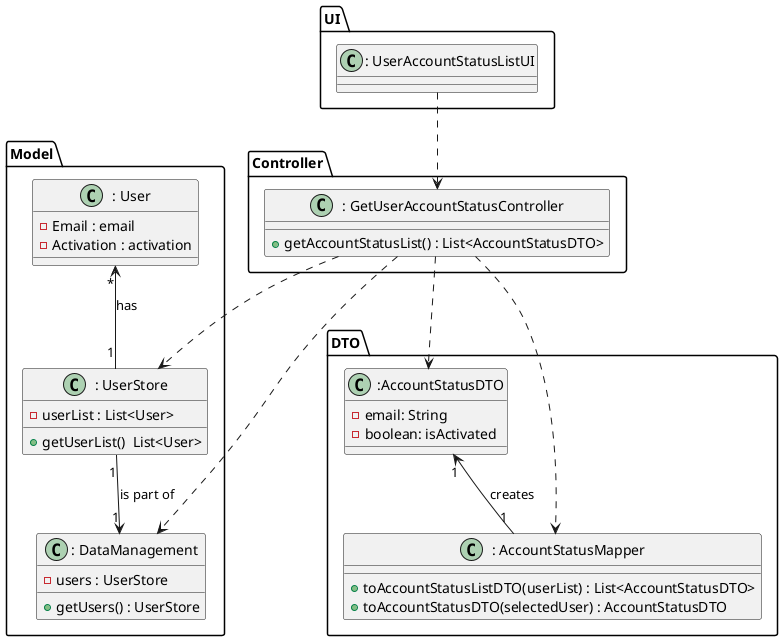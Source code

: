 @startuml


package "UI" {
class ": UserAccountStatusListUI"
}

package "Controller" {
class ": GetUserAccountStatusController" {
	+getAccountStatusList() : List<AccountStatusDTO>
}
}

package "Model" {
class ": DataManagement" {
	-users : UserStore
	+getUsers() : UserStore
}
	class ": UserStore" {
    	-userList : List<User>
    	+getUserList()  List<User>
    }
    class ": User" {
        	-Email : email
        	-Activation : activation
        }

}
package "DTO" {
class ": AccountStatusMapper" {
	+toAccountStatusListDTO(userList) : List<AccountStatusDTO>
	+toAccountStatusDTO(selectedUser) : AccountStatusDTO
}
 class " :AccountStatusDTO" {
 - email: String
 - boolean: isActivated
 }
}

": UserStore""1" --> "1"": DataManagement" : is part of
": GetUserAccountStatusController" ..> ": DataManagement"
": GetUserAccountStatusController" ..> ": AccountStatusMapper"
": GetUserAccountStatusController" ..> ": UserStore"
": UserAccountStatusListUI" ..> ": GetUserAccountStatusController"
" :AccountStatusDTO" "1" <--"1"": AccountStatusMapper" : creates
": GetUserAccountStatusController" ..> " :AccountStatusDTO"
": User" "*" <--"1"": UserStore" : has
@enduml